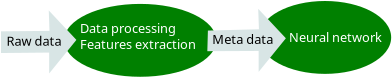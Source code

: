 <?xml version="1.0" encoding="UTF-8"?>
<dia:diagram xmlns:dia="http://www.lysator.liu.se/~alla/dia/">
  <dia:layer name="Arrière-plan" visible="true" connectable="true" active="true">
    <dia:object type="Standard - Ellipse" version="0" id="O0">
      <dia:attribute name="obj_pos">
        <dia:point val="14.147,-21.355"/>
      </dia:attribute>
      <dia:attribute name="obj_bb">
        <dia:rectangle val="14.097,-21.405;21.706,-17.761"/>
      </dia:attribute>
      <dia:attribute name="elem_corner">
        <dia:point val="14.147,-21.355"/>
      </dia:attribute>
      <dia:attribute name="elem_width">
        <dia:real val="7.509"/>
      </dia:attribute>
      <dia:attribute name="elem_height">
        <dia:real val="3.544"/>
      </dia:attribute>
      <dia:attribute name="border_color">
        <dia:color val="#008000ff"/>
      </dia:attribute>
      <dia:attribute name="inner_color">
        <dia:color val="#008000ff"/>
      </dia:attribute>
    </dia:object>
    <dia:object type="Standard - Ellipse" version="0" id="O1">
      <dia:attribute name="obj_pos">
        <dia:point val="23.884,-21.5"/>
      </dia:attribute>
      <dia:attribute name="obj_bb">
        <dia:rectangle val="23.834,-21.55;30.449,-17.906"/>
      </dia:attribute>
      <dia:attribute name="elem_corner">
        <dia:point val="23.884,-21.5"/>
      </dia:attribute>
      <dia:attribute name="elem_width">
        <dia:real val="6.516"/>
      </dia:attribute>
      <dia:attribute name="elem_height">
        <dia:real val="3.544"/>
      </dia:attribute>
      <dia:attribute name="border_color">
        <dia:color val="#008000ff"/>
      </dia:attribute>
      <dia:attribute name="inner_color">
        <dia:color val="#008000ff"/>
      </dia:attribute>
    </dia:object>
    <dia:object type="Standard - Polygon" version="0" id="O2">
      <dia:attribute name="obj_pos">
        <dia:point val="21.326,-20.032"/>
      </dia:attribute>
      <dia:attribute name="obj_bb">
        <dia:rectangle val="21.258,-21.159;25.185,-18.007"/>
      </dia:attribute>
      <dia:attribute name="poly_points">
        <dia:point val="21.326,-20.032"/>
        <dia:point val="23.88,-20.098"/>
        <dia:point val="23.847,-21.054"/>
        <dia:point val="25.132,-19.684"/>
        <dia:point val="23.864,-18.12"/>
        <dia:point val="23.864,-19.093"/>
        <dia:point val="21.3,-19.081"/>
      </dia:attribute>
      <dia:attribute name="line_color">
        <dia:color val="#d8e5e5ff"/>
      </dia:attribute>
      <dia:attribute name="line_width">
        <dia:real val="0.08"/>
      </dia:attribute>
      <dia:attribute name="inner_color">
        <dia:color val="#d8e5e5ff"/>
      </dia:attribute>
      <dia:attribute name="show_background">
        <dia:boolean val="true"/>
      </dia:attribute>
    </dia:object>
    <dia:object type="Standard - Polygon" version="0" id="O3">
      <dia:attribute name="obj_pos">
        <dia:point val="10.982,-19.993"/>
      </dia:attribute>
      <dia:attribute name="obj_bb">
        <dia:rectangle val="10.941,-21.079;14.711,-17.927"/>
      </dia:attribute>
      <dia:attribute name="poly_points">
        <dia:point val="10.982,-19.993"/>
        <dia:point val="13.407,-20.017"/>
        <dia:point val="13.374,-20.974"/>
        <dia:point val="14.658,-19.603"/>
        <dia:point val="13.39,-18.04"/>
        <dia:point val="13.39,-19.012"/>
        <dia:point val="10.982,-18.989"/>
      </dia:attribute>
      <dia:attribute name="line_color">
        <dia:color val="#d8e5e5ff"/>
      </dia:attribute>
      <dia:attribute name="line_width">
        <dia:real val="0.08"/>
      </dia:attribute>
      <dia:attribute name="inner_color">
        <dia:color val="#d8e5e5ff"/>
      </dia:attribute>
      <dia:attribute name="show_background">
        <dia:boolean val="true"/>
      </dia:attribute>
    </dia:object>
    <dia:object type="Standard - Text" version="1" id="O4">
      <dia:attribute name="obj_pos">
        <dia:point val="11.211,-19.309"/>
      </dia:attribute>
      <dia:attribute name="obj_bb">
        <dia:rectangle val="11.211,-19.903;14.201,-19.158"/>
      </dia:attribute>
      <dia:attribute name="text">
        <dia:composite type="text">
          <dia:attribute name="string">
            <dia:string>#Raw data#</dia:string>
          </dia:attribute>
          <dia:attribute name="font">
            <dia:font family="sans" style="0" name="Helvetica"/>
          </dia:attribute>
          <dia:attribute name="height">
            <dia:real val="0.8"/>
          </dia:attribute>
          <dia:attribute name="pos">
            <dia:point val="11.211,-19.309"/>
          </dia:attribute>
          <dia:attribute name="color">
            <dia:color val="#000000ff"/>
          </dia:attribute>
          <dia:attribute name="alignment">
            <dia:enum val="0"/>
          </dia:attribute>
        </dia:composite>
      </dia:attribute>
      <dia:attribute name="valign">
        <dia:enum val="3"/>
      </dia:attribute>
    </dia:object>
    <dia:object type="Standard - Text" version="1" id="O5">
      <dia:attribute name="obj_pos">
        <dia:point val="25.338,-19.506"/>
      </dia:attribute>
      <dia:attribute name="obj_bb">
        <dia:rectangle val="25.338,-20.1;30.251,-19.355"/>
      </dia:attribute>
      <dia:attribute name="text">
        <dia:composite type="text">
          <dia:attribute name="string">
            <dia:string>#Neural network#</dia:string>
          </dia:attribute>
          <dia:attribute name="font">
            <dia:font family="sans" style="0" name="Helvetica"/>
          </dia:attribute>
          <dia:attribute name="height">
            <dia:real val="0.8"/>
          </dia:attribute>
          <dia:attribute name="pos">
            <dia:point val="25.338,-19.506"/>
          </dia:attribute>
          <dia:attribute name="color">
            <dia:color val="#ffffffff"/>
          </dia:attribute>
          <dia:attribute name="alignment">
            <dia:enum val="0"/>
          </dia:attribute>
        </dia:composite>
      </dia:attribute>
      <dia:attribute name="valign">
        <dia:enum val="3"/>
      </dia:attribute>
    </dia:object>
    <dia:object type="Standard - Text" version="1" id="O6">
      <dia:attribute name="obj_pos">
        <dia:point val="14.887,-19.95"/>
      </dia:attribute>
      <dia:attribute name="obj_bb">
        <dia:rectangle val="14.887,-20.544;21.087,-18.999"/>
      </dia:attribute>
      <dia:attribute name="text">
        <dia:composite type="text">
          <dia:attribute name="string">
            <dia:string>#Data processing
Features extraction#</dia:string>
          </dia:attribute>
          <dia:attribute name="font">
            <dia:font family="sans" style="0" name="Helvetica"/>
          </dia:attribute>
          <dia:attribute name="height">
            <dia:real val="0.8"/>
          </dia:attribute>
          <dia:attribute name="pos">
            <dia:point val="14.887,-19.95"/>
          </dia:attribute>
          <dia:attribute name="color">
            <dia:color val="#ffffffff"/>
          </dia:attribute>
          <dia:attribute name="alignment">
            <dia:enum val="0"/>
          </dia:attribute>
        </dia:composite>
      </dia:attribute>
      <dia:attribute name="valign">
        <dia:enum val="3"/>
      </dia:attribute>
    </dia:object>
    <dia:object type="Standard - Text" version="1" id="O7">
      <dia:attribute name="obj_pos">
        <dia:point val="21.51,-19.401"/>
      </dia:attribute>
      <dia:attribute name="obj_bb">
        <dia:rectangle val="21.51,-19.994;24.745,-19.25"/>
      </dia:attribute>
      <dia:attribute name="text">
        <dia:composite type="text">
          <dia:attribute name="string">
            <dia:string>#Meta data#</dia:string>
          </dia:attribute>
          <dia:attribute name="font">
            <dia:font family="sans" style="0" name="Helvetica"/>
          </dia:attribute>
          <dia:attribute name="height">
            <dia:real val="0.8"/>
          </dia:attribute>
          <dia:attribute name="pos">
            <dia:point val="21.51,-19.401"/>
          </dia:attribute>
          <dia:attribute name="color">
            <dia:color val="#000000ff"/>
          </dia:attribute>
          <dia:attribute name="alignment">
            <dia:enum val="0"/>
          </dia:attribute>
        </dia:composite>
      </dia:attribute>
      <dia:attribute name="valign">
        <dia:enum val="3"/>
      </dia:attribute>
    </dia:object>
  </dia:layer>
</dia:diagram>
